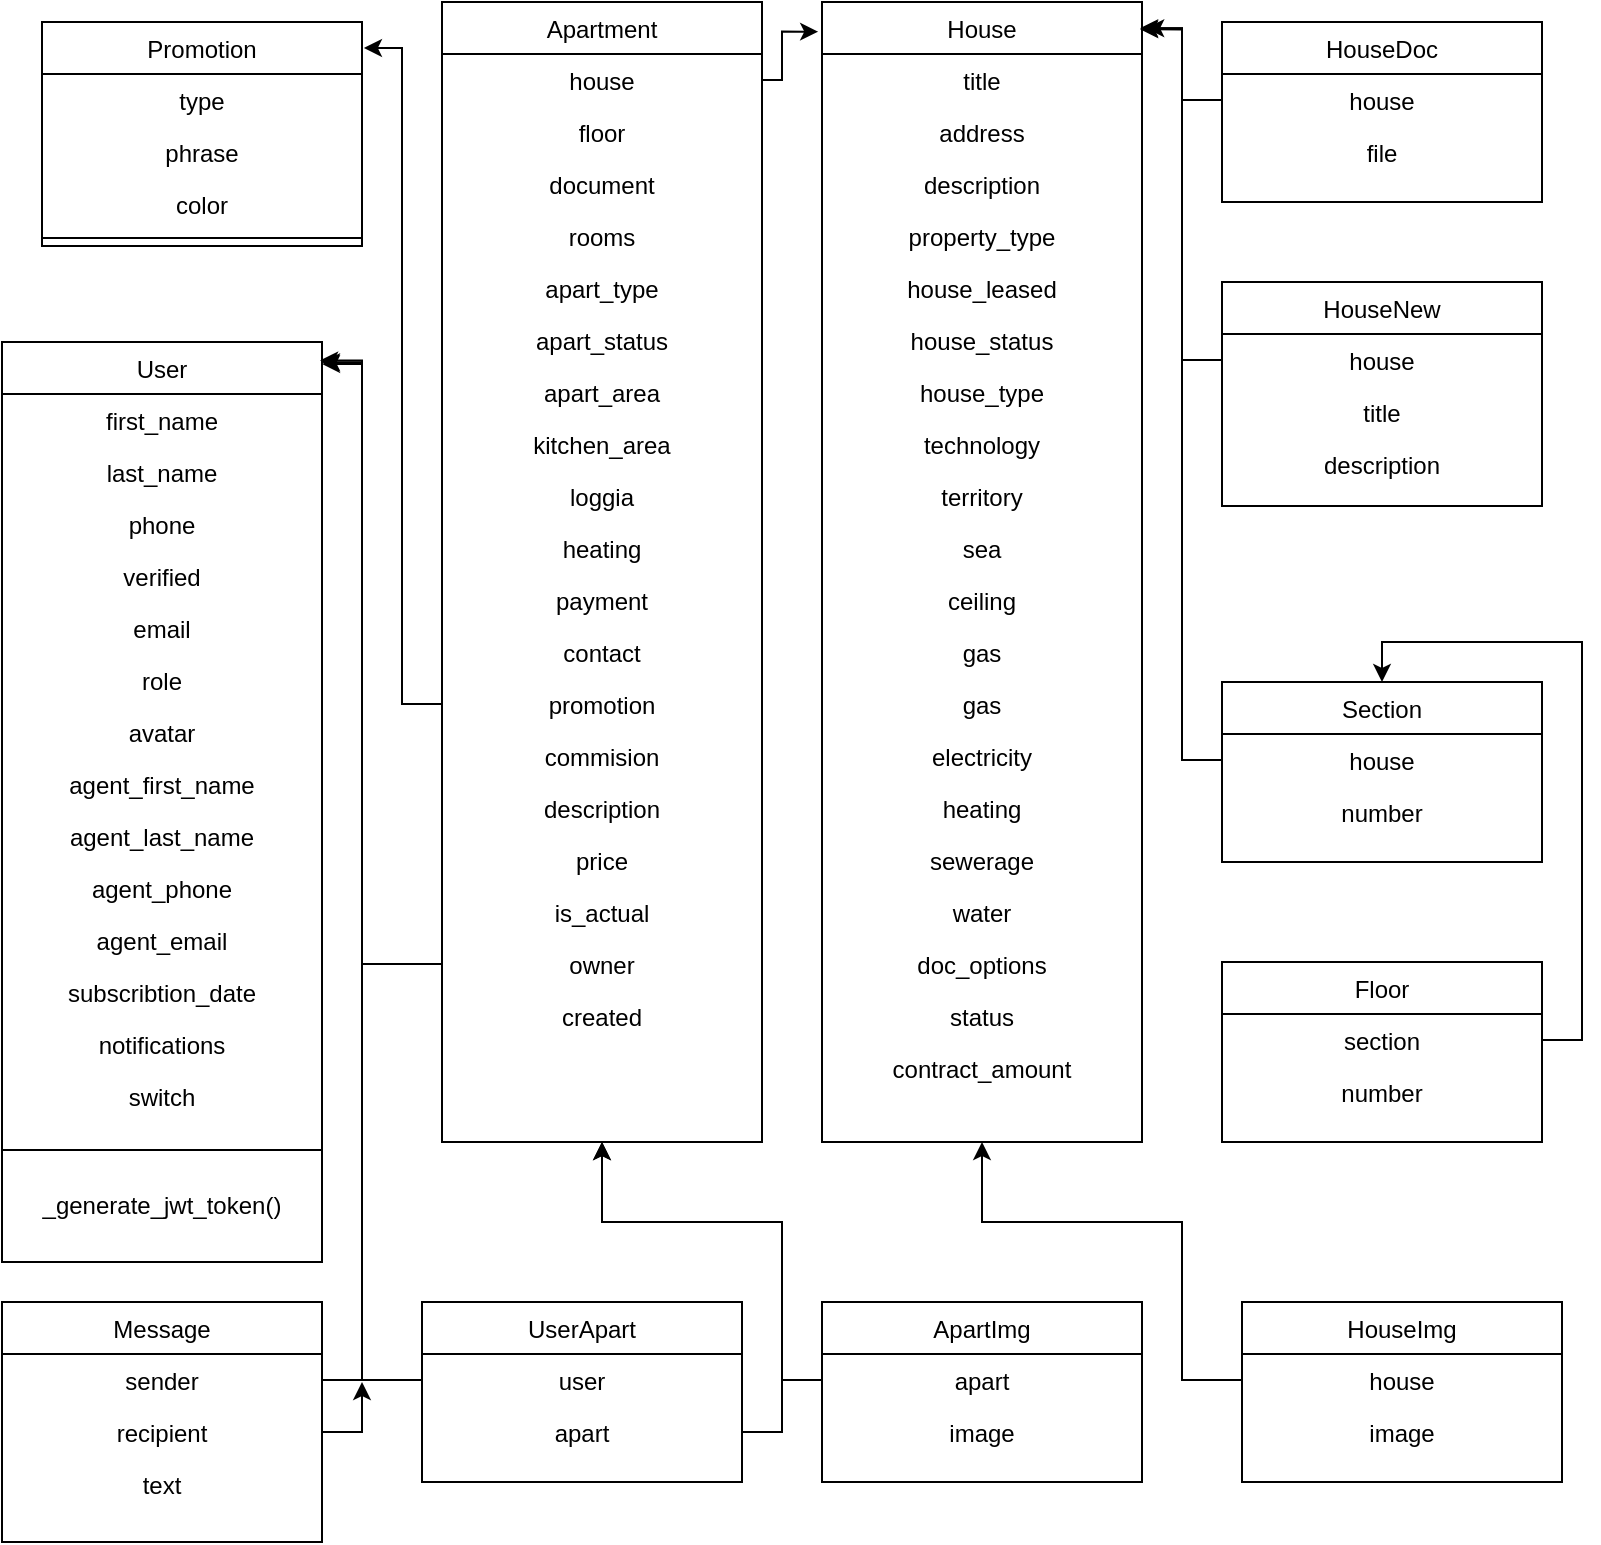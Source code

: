 <mxfile version="15.8.3" type="google"><diagram id="C5RBs43oDa-KdzZeNtuy" name="Page-1"><mxGraphModel dx="1320" dy="484" grid="1" gridSize="10" guides="1" tooltips="1" connect="1" arrows="1" fold="1" page="1" pageScale="1" pageWidth="827" pageHeight="1169" math="0" shadow="0"><root><mxCell id="WIyWlLk6GJQsqaUBKTNV-0"/><mxCell id="WIyWlLk6GJQsqaUBKTNV-1" parent="WIyWlLk6GJQsqaUBKTNV-0"/><mxCell id="zkfFHV4jXpPFQw0GAbJ--0" value="User" style="swimlane;fontStyle=0;align=center;verticalAlign=top;childLayout=stackLayout;horizontal=1;startSize=26;horizontalStack=0;resizeParent=1;resizeLast=0;collapsible=1;marginBottom=0;rounded=0;shadow=0;strokeWidth=1;" parent="WIyWlLk6GJQsqaUBKTNV-1" vertex="1"><mxGeometry x="20" y="180" width="160" height="460" as="geometry"><mxRectangle x="230" y="140" width="160" height="26" as="alternateBounds"/></mxGeometry></mxCell><mxCell id="ZhNk6ahs9qqVCnpnrgLq-3" value="first_name" style="text;align=center;verticalAlign=top;spacingLeft=4;spacingRight=4;overflow=hidden;rotatable=0;points=[[0,0.5],[1,0.5]];portConstraint=eastwest;rounded=0;shadow=0;html=0;" parent="zkfFHV4jXpPFQw0GAbJ--0" vertex="1"><mxGeometry y="26" width="160" height="26" as="geometry"/></mxCell><mxCell id="ZhNk6ahs9qqVCnpnrgLq-4" value="last_name" style="text;align=center;verticalAlign=top;spacingLeft=4;spacingRight=4;overflow=hidden;rotatable=0;points=[[0,0.5],[1,0.5]];portConstraint=eastwest;rounded=0;shadow=0;html=0;" parent="zkfFHV4jXpPFQw0GAbJ--0" vertex="1"><mxGeometry y="52" width="160" height="26" as="geometry"/></mxCell><mxCell id="zkfFHV4jXpPFQw0GAbJ--1" value="phone" style="text;align=center;verticalAlign=top;spacingLeft=4;spacingRight=4;overflow=hidden;rotatable=0;points=[[0,0.5],[1,0.5]];portConstraint=eastwest;" parent="zkfFHV4jXpPFQw0GAbJ--0" vertex="1"><mxGeometry y="78" width="160" height="26" as="geometry"/></mxCell><mxCell id="ZhNk6ahs9qqVCnpnrgLq-0" value="verified" style="text;align=center;verticalAlign=top;spacingLeft=4;spacingRight=4;overflow=hidden;rotatable=0;points=[[0,0.5],[1,0.5]];portConstraint=eastwest;" parent="zkfFHV4jXpPFQw0GAbJ--0" vertex="1"><mxGeometry y="104" width="160" height="26" as="geometry"/></mxCell><mxCell id="Yc12zkGy3DuEyiQ7J4AH-0" value="email" style="text;align=center;verticalAlign=top;spacingLeft=4;spacingRight=4;overflow=hidden;rotatable=0;points=[[0,0.5],[1,0.5]];portConstraint=eastwest;" parent="zkfFHV4jXpPFQw0GAbJ--0" vertex="1"><mxGeometry y="130" width="160" height="26" as="geometry"/></mxCell><mxCell id="BTJ-Og2GTrP97GzZgXi_-0" value="role" style="text;align=center;verticalAlign=top;spacingLeft=4;spacingRight=4;overflow=hidden;rotatable=0;points=[[0,0.5],[1,0.5]];portConstraint=eastwest;rounded=0;shadow=0;html=0;" parent="zkfFHV4jXpPFQw0GAbJ--0" vertex="1"><mxGeometry y="156" width="160" height="26" as="geometry"/></mxCell><mxCell id="zkfFHV4jXpPFQw0GAbJ--2" value="avatar" style="text;align=center;verticalAlign=top;spacingLeft=4;spacingRight=4;overflow=hidden;rotatable=0;points=[[0,0.5],[1,0.5]];portConstraint=eastwest;rounded=0;shadow=0;html=0;" parent="zkfFHV4jXpPFQw0GAbJ--0" vertex="1"><mxGeometry y="182" width="160" height="26" as="geometry"/></mxCell><mxCell id="BTJ-Og2GTrP97GzZgXi_-1" value="agent_first_name" style="text;align=center;verticalAlign=top;spacingLeft=4;spacingRight=4;overflow=hidden;rotatable=0;points=[[0,0.5],[1,0.5]];portConstraint=eastwest;rounded=0;shadow=0;html=0;" parent="zkfFHV4jXpPFQw0GAbJ--0" vertex="1"><mxGeometry y="208" width="160" height="26" as="geometry"/></mxCell><mxCell id="BTJ-Og2GTrP97GzZgXi_-2" value="agent_last_name" style="text;align=center;verticalAlign=top;spacingLeft=4;spacingRight=4;overflow=hidden;rotatable=0;points=[[0,0.5],[1,0.5]];portConstraint=eastwest;rounded=0;shadow=0;html=0;" parent="zkfFHV4jXpPFQw0GAbJ--0" vertex="1"><mxGeometry y="234" width="160" height="26" as="geometry"/></mxCell><mxCell id="ZhNk6ahs9qqVCnpnrgLq-2" value="agent_phone" style="text;align=center;verticalAlign=top;spacingLeft=4;spacingRight=4;overflow=hidden;rotatable=0;points=[[0,0.5],[1,0.5]];portConstraint=eastwest;rounded=0;shadow=0;html=0;" parent="zkfFHV4jXpPFQw0GAbJ--0" vertex="1"><mxGeometry y="260" width="160" height="26" as="geometry"/></mxCell><mxCell id="ZhNk6ahs9qqVCnpnrgLq-1" value="agent_email&#10;" style="text;align=center;verticalAlign=top;spacingLeft=4;spacingRight=4;overflow=hidden;rotatable=0;points=[[0,0.5],[1,0.5]];portConstraint=eastwest;rounded=0;shadow=0;html=0;" parent="zkfFHV4jXpPFQw0GAbJ--0" vertex="1"><mxGeometry y="286" width="160" height="26" as="geometry"/></mxCell><mxCell id="zkfFHV4jXpPFQw0GAbJ--3" value="subscribtion_date&#10;" style="text;align=center;verticalAlign=top;spacingLeft=4;spacingRight=4;overflow=hidden;rotatable=0;points=[[0,0.5],[1,0.5]];portConstraint=eastwest;rounded=0;shadow=0;html=0;" parent="zkfFHV4jXpPFQw0GAbJ--0" vertex="1"><mxGeometry y="312" width="160" height="26" as="geometry"/></mxCell><mxCell id="ZhNk6ahs9qqVCnpnrgLq-5" value="notifications" style="text;align=center;verticalAlign=top;spacingLeft=4;spacingRight=4;overflow=hidden;rotatable=0;points=[[0,0.5],[1,0.5]];portConstraint=eastwest;rounded=0;shadow=0;html=0;" parent="zkfFHV4jXpPFQw0GAbJ--0" vertex="1"><mxGeometry y="338" width="160" height="26" as="geometry"/></mxCell><mxCell id="ZhNk6ahs9qqVCnpnrgLq-6" value="switch" style="text;align=center;verticalAlign=top;spacingLeft=4;spacingRight=4;overflow=hidden;rotatable=0;points=[[0,0.5],[1,0.5]];portConstraint=eastwest;rounded=0;shadow=0;html=0;" parent="zkfFHV4jXpPFQw0GAbJ--0" vertex="1"><mxGeometry y="364" width="160" height="26" as="geometry"/></mxCell><mxCell id="zkfFHV4jXpPFQw0GAbJ--4" value="" style="line;html=1;strokeWidth=1;align=center;verticalAlign=middle;spacingTop=-1;spacingLeft=3;spacingRight=3;rotatable=0;labelPosition=right;points=[];portConstraint=eastwest;" parent="zkfFHV4jXpPFQw0GAbJ--0" vertex="1"><mxGeometry y="390" width="160" height="28" as="geometry"/></mxCell><mxCell id="hgllxkCjiljNmHbHye1Z-0" value="_generate_jwt_token()" style="text;align=center;verticalAlign=top;spacingLeft=4;spacingRight=4;overflow=hidden;rotatable=0;points=[[0,0.5],[1,0.5]];portConstraint=eastwest;rounded=0;shadow=0;html=0;" vertex="1" parent="zkfFHV4jXpPFQw0GAbJ--0"><mxGeometry y="418" width="160" height="32" as="geometry"/></mxCell><mxCell id="zkfFHV4jXpPFQw0GAbJ--6" value="House" style="swimlane;fontStyle=0;align=center;verticalAlign=top;childLayout=stackLayout;horizontal=1;startSize=26;horizontalStack=0;resizeParent=1;resizeLast=0;collapsible=1;marginBottom=0;rounded=0;shadow=0;strokeWidth=1;" parent="WIyWlLk6GJQsqaUBKTNV-1" vertex="1"><mxGeometry x="430" y="10" width="160" height="570" as="geometry"><mxRectangle x="130" y="380" width="160" height="26" as="alternateBounds"/></mxGeometry></mxCell><mxCell id="zkfFHV4jXpPFQw0GAbJ--7" value="title" style="text;align=center;verticalAlign=top;spacingLeft=4;spacingRight=4;overflow=hidden;rotatable=0;points=[[0,0.5],[1,0.5]];portConstraint=eastwest;" parent="zkfFHV4jXpPFQw0GAbJ--6" vertex="1"><mxGeometry y="26" width="160" height="26" as="geometry"/></mxCell><mxCell id="zkfFHV4jXpPFQw0GAbJ--8" value="address" style="text;align=center;verticalAlign=top;spacingLeft=4;spacingRight=4;overflow=hidden;rotatable=0;points=[[0,0.5],[1,0.5]];portConstraint=eastwest;rounded=0;shadow=0;html=0;" parent="zkfFHV4jXpPFQw0GAbJ--6" vertex="1"><mxGeometry y="52" width="160" height="26" as="geometry"/></mxCell><mxCell id="hgllxkCjiljNmHbHye1Z-1" value="description&#10;" style="text;align=center;verticalAlign=top;spacingLeft=4;spacingRight=4;overflow=hidden;rotatable=0;points=[[0,0.5],[1,0.5]];portConstraint=eastwest;rounded=0;shadow=0;html=0;" vertex="1" parent="zkfFHV4jXpPFQw0GAbJ--6"><mxGeometry y="78" width="160" height="26" as="geometry"/></mxCell><mxCell id="hgllxkCjiljNmHbHye1Z-2" value="property_type" style="text;align=center;verticalAlign=top;spacingLeft=4;spacingRight=4;overflow=hidden;rotatable=0;points=[[0,0.5],[1,0.5]];portConstraint=eastwest;rounded=0;shadow=0;html=0;" vertex="1" parent="zkfFHV4jXpPFQw0GAbJ--6"><mxGeometry y="104" width="160" height="26" as="geometry"/></mxCell><mxCell id="hgllxkCjiljNmHbHye1Z-3" value="house_leased" style="text;align=center;verticalAlign=top;spacingLeft=4;spacingRight=4;overflow=hidden;rotatable=0;points=[[0,0.5],[1,0.5]];portConstraint=eastwest;rounded=0;shadow=0;html=0;" vertex="1" parent="zkfFHV4jXpPFQw0GAbJ--6"><mxGeometry y="130" width="160" height="26" as="geometry"/></mxCell><mxCell id="hgllxkCjiljNmHbHye1Z-4" value="house_status" style="text;align=center;verticalAlign=top;spacingLeft=4;spacingRight=4;overflow=hidden;rotatable=0;points=[[0,0.5],[1,0.5]];portConstraint=eastwest;rounded=0;shadow=0;html=0;" vertex="1" parent="zkfFHV4jXpPFQw0GAbJ--6"><mxGeometry y="156" width="160" height="26" as="geometry"/></mxCell><mxCell id="hgllxkCjiljNmHbHye1Z-5" value="house_type" style="text;align=center;verticalAlign=top;spacingLeft=4;spacingRight=4;overflow=hidden;rotatable=0;points=[[0,0.5],[1,0.5]];portConstraint=eastwest;rounded=0;shadow=0;html=0;" vertex="1" parent="zkfFHV4jXpPFQw0GAbJ--6"><mxGeometry y="182" width="160" height="26" as="geometry"/></mxCell><mxCell id="hgllxkCjiljNmHbHye1Z-6" value="technology" style="text;align=center;verticalAlign=top;spacingLeft=4;spacingRight=4;overflow=hidden;rotatable=0;points=[[0,0.5],[1,0.5]];portConstraint=eastwest;rounded=0;shadow=0;html=0;" vertex="1" parent="zkfFHV4jXpPFQw0GAbJ--6"><mxGeometry y="208" width="160" height="26" as="geometry"/></mxCell><mxCell id="hgllxkCjiljNmHbHye1Z-7" value="territory" style="text;align=center;verticalAlign=top;spacingLeft=4;spacingRight=4;overflow=hidden;rotatable=0;points=[[0,0.5],[1,0.5]];portConstraint=eastwest;rounded=0;shadow=0;html=0;" vertex="1" parent="zkfFHV4jXpPFQw0GAbJ--6"><mxGeometry y="234" width="160" height="26" as="geometry"/></mxCell><mxCell id="hgllxkCjiljNmHbHye1Z-8" value="sea" style="text;align=center;verticalAlign=top;spacingLeft=4;spacingRight=4;overflow=hidden;rotatable=0;points=[[0,0.5],[1,0.5]];portConstraint=eastwest;rounded=0;shadow=0;html=0;" vertex="1" parent="zkfFHV4jXpPFQw0GAbJ--6"><mxGeometry y="260" width="160" height="26" as="geometry"/></mxCell><mxCell id="hgllxkCjiljNmHbHye1Z-9" value="ceiling" style="text;align=center;verticalAlign=top;spacingLeft=4;spacingRight=4;overflow=hidden;rotatable=0;points=[[0,0.5],[1,0.5]];portConstraint=eastwest;rounded=0;shadow=0;html=0;" vertex="1" parent="zkfFHV4jXpPFQw0GAbJ--6"><mxGeometry y="286" width="160" height="26" as="geometry"/></mxCell><mxCell id="hgllxkCjiljNmHbHye1Z-10" value="gas" style="text;align=center;verticalAlign=top;spacingLeft=4;spacingRight=4;overflow=hidden;rotatable=0;points=[[0,0.5],[1,0.5]];portConstraint=eastwest;rounded=0;shadow=0;html=0;" vertex="1" parent="zkfFHV4jXpPFQw0GAbJ--6"><mxGeometry y="312" width="160" height="26" as="geometry"/></mxCell><mxCell id="hgllxkCjiljNmHbHye1Z-11" value="gas" style="text;align=center;verticalAlign=top;spacingLeft=4;spacingRight=4;overflow=hidden;rotatable=0;points=[[0,0.5],[1,0.5]];portConstraint=eastwest;rounded=0;shadow=0;html=0;" vertex="1" parent="zkfFHV4jXpPFQw0GAbJ--6"><mxGeometry y="338" width="160" height="26" as="geometry"/></mxCell><mxCell id="hgllxkCjiljNmHbHye1Z-12" value="electricity" style="text;align=center;verticalAlign=top;spacingLeft=4;spacingRight=4;overflow=hidden;rotatable=0;points=[[0,0.5],[1,0.5]];portConstraint=eastwest;rounded=0;shadow=0;html=0;" vertex="1" parent="zkfFHV4jXpPFQw0GAbJ--6"><mxGeometry y="364" width="160" height="26" as="geometry"/></mxCell><mxCell id="hgllxkCjiljNmHbHye1Z-13" value="heating" style="text;align=center;verticalAlign=top;spacingLeft=4;spacingRight=4;overflow=hidden;rotatable=0;points=[[0,0.5],[1,0.5]];portConstraint=eastwest;rounded=0;shadow=0;html=0;" vertex="1" parent="zkfFHV4jXpPFQw0GAbJ--6"><mxGeometry y="390" width="160" height="26" as="geometry"/></mxCell><mxCell id="hgllxkCjiljNmHbHye1Z-14" value="sewerage" style="text;align=center;verticalAlign=top;spacingLeft=4;spacingRight=4;overflow=hidden;rotatable=0;points=[[0,0.5],[1,0.5]];portConstraint=eastwest;rounded=0;shadow=0;html=0;" vertex="1" parent="zkfFHV4jXpPFQw0GAbJ--6"><mxGeometry y="416" width="160" height="26" as="geometry"/></mxCell><mxCell id="hgllxkCjiljNmHbHye1Z-15" value="water" style="text;align=center;verticalAlign=top;spacingLeft=4;spacingRight=4;overflow=hidden;rotatable=0;points=[[0,0.5],[1,0.5]];portConstraint=eastwest;rounded=0;shadow=0;html=0;" vertex="1" parent="zkfFHV4jXpPFQw0GAbJ--6"><mxGeometry y="442" width="160" height="26" as="geometry"/></mxCell><mxCell id="hgllxkCjiljNmHbHye1Z-16" value="doc_options" style="text;align=center;verticalAlign=top;spacingLeft=4;spacingRight=4;overflow=hidden;rotatable=0;points=[[0,0.5],[1,0.5]];portConstraint=eastwest;rounded=0;shadow=0;html=0;" vertex="1" parent="zkfFHV4jXpPFQw0GAbJ--6"><mxGeometry y="468" width="160" height="26" as="geometry"/></mxCell><mxCell id="hgllxkCjiljNmHbHye1Z-17" value="status" style="text;align=center;verticalAlign=top;spacingLeft=4;spacingRight=4;overflow=hidden;rotatable=0;points=[[0,0.5],[1,0.5]];portConstraint=eastwest;rounded=0;shadow=0;html=0;" vertex="1" parent="zkfFHV4jXpPFQw0GAbJ--6"><mxGeometry y="494" width="160" height="26" as="geometry"/></mxCell><mxCell id="hgllxkCjiljNmHbHye1Z-18" value="contract_amount" style="text;align=center;verticalAlign=top;spacingLeft=4;spacingRight=4;overflow=hidden;rotatable=0;points=[[0,0.5],[1,0.5]];portConstraint=eastwest;rounded=0;shadow=0;html=0;" vertex="1" parent="zkfFHV4jXpPFQw0GAbJ--6"><mxGeometry y="520" width="160" height="26" as="geometry"/></mxCell><mxCell id="zkfFHV4jXpPFQw0GAbJ--17" value="HouseDoc" style="swimlane;fontStyle=0;align=center;verticalAlign=top;childLayout=stackLayout;horizontal=1;startSize=26;horizontalStack=0;resizeParent=1;resizeLast=0;collapsible=1;marginBottom=0;rounded=0;shadow=0;strokeWidth=1;" parent="WIyWlLk6GJQsqaUBKTNV-1" vertex="1"><mxGeometry x="630" y="20" width="160" height="90" as="geometry"><mxRectangle x="550" y="140" width="160" height="26" as="alternateBounds"/></mxGeometry></mxCell><mxCell id="zkfFHV4jXpPFQw0GAbJ--18" value="house" style="text;align=center;verticalAlign=top;spacingLeft=4;spacingRight=4;overflow=hidden;rotatable=0;points=[[0,0.5],[1,0.5]];portConstraint=eastwest;" parent="zkfFHV4jXpPFQw0GAbJ--17" vertex="1"><mxGeometry y="26" width="160" height="26" as="geometry"/></mxCell><mxCell id="zkfFHV4jXpPFQw0GAbJ--19" value="file" style="text;align=center;verticalAlign=top;spacingLeft=4;spacingRight=4;overflow=hidden;rotatable=0;points=[[0,0.5],[1,0.5]];portConstraint=eastwest;rounded=0;shadow=0;html=0;" parent="zkfFHV4jXpPFQw0GAbJ--17" vertex="1"><mxGeometry y="52" width="160" height="26" as="geometry"/></mxCell><mxCell id="hgllxkCjiljNmHbHye1Z-30" value="HouseNew" style="swimlane;fontStyle=0;align=center;verticalAlign=top;childLayout=stackLayout;horizontal=1;startSize=26;horizontalStack=0;resizeParent=1;resizeLast=0;collapsible=1;marginBottom=0;rounded=0;shadow=0;strokeWidth=1;" vertex="1" parent="WIyWlLk6GJQsqaUBKTNV-1"><mxGeometry x="630" y="150" width="160" height="112" as="geometry"><mxRectangle x="550" y="140" width="160" height="26" as="alternateBounds"/></mxGeometry></mxCell><mxCell id="hgllxkCjiljNmHbHye1Z-31" value="house" style="text;align=center;verticalAlign=top;spacingLeft=4;spacingRight=4;overflow=hidden;rotatable=0;points=[[0,0.5],[1,0.5]];portConstraint=eastwest;" vertex="1" parent="hgllxkCjiljNmHbHye1Z-30"><mxGeometry y="26" width="160" height="26" as="geometry"/></mxCell><mxCell id="hgllxkCjiljNmHbHye1Z-32" value="title" style="text;align=center;verticalAlign=top;spacingLeft=4;spacingRight=4;overflow=hidden;rotatable=0;points=[[0,0.5],[1,0.5]];portConstraint=eastwest;rounded=0;shadow=0;html=0;" vertex="1" parent="hgllxkCjiljNmHbHye1Z-30"><mxGeometry y="52" width="160" height="26" as="geometry"/></mxCell><mxCell id="hgllxkCjiljNmHbHye1Z-34" value="description" style="text;align=center;verticalAlign=top;spacingLeft=4;spacingRight=4;overflow=hidden;rotatable=0;points=[[0,0.5],[1,0.5]];portConstraint=eastwest;rounded=0;shadow=0;html=0;" vertex="1" parent="hgllxkCjiljNmHbHye1Z-30"><mxGeometry y="78" width="160" height="26" as="geometry"/></mxCell><mxCell id="hgllxkCjiljNmHbHye1Z-39" style="edgeStyle=orthogonalEdgeStyle;rounded=0;orthogonalLoop=1;jettySize=auto;html=1;exitX=0;exitY=0.5;exitDx=0;exitDy=0;entryX=0.994;entryY=0.024;entryDx=0;entryDy=0;entryPerimeter=0;align=center;" edge="1" parent="WIyWlLk6GJQsqaUBKTNV-1" source="hgllxkCjiljNmHbHye1Z-31" target="zkfFHV4jXpPFQw0GAbJ--6"><mxGeometry relative="1" as="geometry"/></mxCell><mxCell id="hgllxkCjiljNmHbHye1Z-40" value="Section" style="swimlane;fontStyle=0;align=center;verticalAlign=top;childLayout=stackLayout;horizontal=1;startSize=26;horizontalStack=0;resizeParent=1;resizeLast=0;collapsible=1;marginBottom=0;rounded=0;shadow=0;strokeWidth=1;" vertex="1" parent="WIyWlLk6GJQsqaUBKTNV-1"><mxGeometry x="630" y="350" width="160" height="90" as="geometry"><mxRectangle x="550" y="140" width="160" height="26" as="alternateBounds"/></mxGeometry></mxCell><mxCell id="hgllxkCjiljNmHbHye1Z-41" value="house" style="text;align=center;verticalAlign=top;spacingLeft=4;spacingRight=4;overflow=hidden;rotatable=0;points=[[0,0.5],[1,0.5]];portConstraint=eastwest;" vertex="1" parent="hgllxkCjiljNmHbHye1Z-40"><mxGeometry y="26" width="160" height="26" as="geometry"/></mxCell><mxCell id="hgllxkCjiljNmHbHye1Z-42" value="number" style="text;align=center;verticalAlign=top;spacingLeft=4;spacingRight=4;overflow=hidden;rotatable=0;points=[[0,0.5],[1,0.5]];portConstraint=eastwest;rounded=0;shadow=0;html=0;" vertex="1" parent="hgllxkCjiljNmHbHye1Z-40"><mxGeometry y="52" width="160" height="26" as="geometry"/></mxCell><mxCell id="hgllxkCjiljNmHbHye1Z-46" value="Floor" style="swimlane;fontStyle=0;align=center;verticalAlign=top;childLayout=stackLayout;horizontal=1;startSize=26;horizontalStack=0;resizeParent=1;resizeLast=0;collapsible=1;marginBottom=0;rounded=0;shadow=0;strokeWidth=1;" vertex="1" parent="WIyWlLk6GJQsqaUBKTNV-1"><mxGeometry x="630" y="490" width="160" height="90" as="geometry"><mxRectangle x="550" y="140" width="160" height="26" as="alternateBounds"/></mxGeometry></mxCell><mxCell id="hgllxkCjiljNmHbHye1Z-47" value="section" style="text;align=center;verticalAlign=top;spacingLeft=4;spacingRight=4;overflow=hidden;rotatable=0;points=[[0,0.5],[1,0.5]];portConstraint=eastwest;" vertex="1" parent="hgllxkCjiljNmHbHye1Z-46"><mxGeometry y="26" width="160" height="26" as="geometry"/></mxCell><mxCell id="hgllxkCjiljNmHbHye1Z-48" value="number" style="text;align=center;verticalAlign=top;spacingLeft=4;spacingRight=4;overflow=hidden;rotatable=0;points=[[0,0.5],[1,0.5]];portConstraint=eastwest;rounded=0;shadow=0;html=0;" vertex="1" parent="hgllxkCjiljNmHbHye1Z-46"><mxGeometry y="52" width="160" height="26" as="geometry"/></mxCell><mxCell id="hgllxkCjiljNmHbHye1Z-50" style="edgeStyle=orthogonalEdgeStyle;rounded=0;orthogonalLoop=1;jettySize=auto;html=1;exitX=1;exitY=0.5;exitDx=0;exitDy=0;entryX=0.5;entryY=0;entryDx=0;entryDy=0;align=center;" edge="1" parent="WIyWlLk6GJQsqaUBKTNV-1" source="hgllxkCjiljNmHbHye1Z-47" target="hgllxkCjiljNmHbHye1Z-40"><mxGeometry relative="1" as="geometry"/></mxCell><mxCell id="hgllxkCjiljNmHbHye1Z-52" value="Promotion" style="swimlane;fontStyle=0;align=center;verticalAlign=top;childLayout=stackLayout;horizontal=1;startSize=26;horizontalStack=0;resizeParent=1;resizeLast=0;collapsible=1;marginBottom=0;rounded=0;shadow=0;strokeWidth=1;" vertex="1" parent="WIyWlLk6GJQsqaUBKTNV-1"><mxGeometry x="40" y="20" width="160" height="112" as="geometry"><mxRectangle x="550" y="140" width="160" height="26" as="alternateBounds"/></mxGeometry></mxCell><mxCell id="hgllxkCjiljNmHbHye1Z-53" value="type" style="text;align=center;verticalAlign=top;spacingLeft=4;spacingRight=4;overflow=hidden;rotatable=0;points=[[0,0.5],[1,0.5]];portConstraint=eastwest;" vertex="1" parent="hgllxkCjiljNmHbHye1Z-52"><mxGeometry y="26" width="160" height="26" as="geometry"/></mxCell><mxCell id="hgllxkCjiljNmHbHye1Z-54" value="phrase" style="text;align=center;verticalAlign=top;spacingLeft=4;spacingRight=4;overflow=hidden;rotatable=0;points=[[0,0.5],[1,0.5]];portConstraint=eastwest;rounded=0;shadow=0;html=0;" vertex="1" parent="hgllxkCjiljNmHbHye1Z-52"><mxGeometry y="52" width="160" height="26" as="geometry"/></mxCell><mxCell id="hgllxkCjiljNmHbHye1Z-56" value="color" style="text;align=center;verticalAlign=top;spacingLeft=4;spacingRight=4;overflow=hidden;rotatable=0;points=[[0,0.5],[1,0.5]];portConstraint=eastwest;rounded=0;shadow=0;html=0;" vertex="1" parent="hgllxkCjiljNmHbHye1Z-52"><mxGeometry y="78" width="160" height="26" as="geometry"/></mxCell><mxCell id="hgllxkCjiljNmHbHye1Z-55" value="" style="line;html=1;strokeWidth=1;align=center;verticalAlign=middle;spacingTop=-1;spacingLeft=3;spacingRight=3;rotatable=0;labelPosition=right;points=[];portConstraint=eastwest;" vertex="1" parent="hgllxkCjiljNmHbHye1Z-52"><mxGeometry y="104" width="160" height="8" as="geometry"/></mxCell><mxCell id="hgllxkCjiljNmHbHye1Z-57" value="Apartment" style="swimlane;fontStyle=0;align=center;verticalAlign=top;childLayout=stackLayout;horizontal=1;startSize=26;horizontalStack=0;resizeParent=1;resizeLast=0;collapsible=1;marginBottom=0;rounded=0;shadow=0;strokeWidth=1;" vertex="1" parent="WIyWlLk6GJQsqaUBKTNV-1"><mxGeometry x="240" y="10" width="160" height="570" as="geometry"><mxRectangle x="130" y="380" width="160" height="26" as="alternateBounds"/></mxGeometry></mxCell><mxCell id="hgllxkCjiljNmHbHye1Z-58" value="house" style="text;align=center;verticalAlign=top;spacingLeft=4;spacingRight=4;overflow=hidden;rotatable=0;points=[[0,0.5],[1,0.5]];portConstraint=eastwest;" vertex="1" parent="hgllxkCjiljNmHbHye1Z-57"><mxGeometry y="26" width="160" height="26" as="geometry"/></mxCell><mxCell id="hgllxkCjiljNmHbHye1Z-59" value="floor" style="text;align=center;verticalAlign=top;spacingLeft=4;spacingRight=4;overflow=hidden;rotatable=0;points=[[0,0.5],[1,0.5]];portConstraint=eastwest;rounded=0;shadow=0;html=0;" vertex="1" parent="hgllxkCjiljNmHbHye1Z-57"><mxGeometry y="52" width="160" height="26" as="geometry"/></mxCell><mxCell id="hgllxkCjiljNmHbHye1Z-60" value="document" style="text;align=center;verticalAlign=top;spacingLeft=4;spacingRight=4;overflow=hidden;rotatable=0;points=[[0,0.5],[1,0.5]];portConstraint=eastwest;rounded=0;shadow=0;html=0;" vertex="1" parent="hgllxkCjiljNmHbHye1Z-57"><mxGeometry y="78" width="160" height="26" as="geometry"/></mxCell><mxCell id="hgllxkCjiljNmHbHye1Z-61" value="rooms" style="text;align=center;verticalAlign=top;spacingLeft=4;spacingRight=4;overflow=hidden;rotatable=0;points=[[0,0.5],[1,0.5]];portConstraint=eastwest;rounded=0;shadow=0;html=0;" vertex="1" parent="hgllxkCjiljNmHbHye1Z-57"><mxGeometry y="104" width="160" height="26" as="geometry"/></mxCell><mxCell id="hgllxkCjiljNmHbHye1Z-62" value="apart_type" style="text;align=center;verticalAlign=top;spacingLeft=4;spacingRight=4;overflow=hidden;rotatable=0;points=[[0,0.5],[1,0.5]];portConstraint=eastwest;rounded=0;shadow=0;html=0;" vertex="1" parent="hgllxkCjiljNmHbHye1Z-57"><mxGeometry y="130" width="160" height="26" as="geometry"/></mxCell><mxCell id="hgllxkCjiljNmHbHye1Z-63" value="apart_status" style="text;align=center;verticalAlign=top;spacingLeft=4;spacingRight=4;overflow=hidden;rotatable=0;points=[[0,0.5],[1,0.5]];portConstraint=eastwest;rounded=0;shadow=0;html=0;" vertex="1" parent="hgllxkCjiljNmHbHye1Z-57"><mxGeometry y="156" width="160" height="26" as="geometry"/></mxCell><mxCell id="hgllxkCjiljNmHbHye1Z-64" value="apart_area" style="text;align=center;verticalAlign=top;spacingLeft=4;spacingRight=4;overflow=hidden;rotatable=0;points=[[0,0.5],[1,0.5]];portConstraint=eastwest;rounded=0;shadow=0;html=0;" vertex="1" parent="hgllxkCjiljNmHbHye1Z-57"><mxGeometry y="182" width="160" height="26" as="geometry"/></mxCell><mxCell id="hgllxkCjiljNmHbHye1Z-65" value="kitchen_area" style="text;align=center;verticalAlign=top;spacingLeft=4;spacingRight=4;overflow=hidden;rotatable=0;points=[[0,0.5],[1,0.5]];portConstraint=eastwest;rounded=0;shadow=0;html=0;" vertex="1" parent="hgllxkCjiljNmHbHye1Z-57"><mxGeometry y="208" width="160" height="26" as="geometry"/></mxCell><mxCell id="hgllxkCjiljNmHbHye1Z-66" value="loggia" style="text;align=center;verticalAlign=top;spacingLeft=4;spacingRight=4;overflow=hidden;rotatable=0;points=[[0,0.5],[1,0.5]];portConstraint=eastwest;rounded=0;shadow=0;html=0;" vertex="1" parent="hgllxkCjiljNmHbHye1Z-57"><mxGeometry y="234" width="160" height="26" as="geometry"/></mxCell><mxCell id="hgllxkCjiljNmHbHye1Z-67" value="heating" style="text;align=center;verticalAlign=top;spacingLeft=4;spacingRight=4;overflow=hidden;rotatable=0;points=[[0,0.5],[1,0.5]];portConstraint=eastwest;rounded=0;shadow=0;html=0;" vertex="1" parent="hgllxkCjiljNmHbHye1Z-57"><mxGeometry y="260" width="160" height="26" as="geometry"/></mxCell><mxCell id="hgllxkCjiljNmHbHye1Z-68" value="payment" style="text;align=center;verticalAlign=top;spacingLeft=4;spacingRight=4;overflow=hidden;rotatable=0;points=[[0,0.5],[1,0.5]];portConstraint=eastwest;rounded=0;shadow=0;html=0;" vertex="1" parent="hgllxkCjiljNmHbHye1Z-57"><mxGeometry y="286" width="160" height="26" as="geometry"/></mxCell><mxCell id="hgllxkCjiljNmHbHye1Z-69" value="contact" style="text;align=center;verticalAlign=top;spacingLeft=4;spacingRight=4;overflow=hidden;rotatable=0;points=[[0,0.5],[1,0.5]];portConstraint=eastwest;rounded=0;shadow=0;html=0;" vertex="1" parent="hgllxkCjiljNmHbHye1Z-57"><mxGeometry y="312" width="160" height="26" as="geometry"/></mxCell><mxCell id="hgllxkCjiljNmHbHye1Z-70" value="promotion" style="text;align=center;verticalAlign=top;spacingLeft=4;spacingRight=4;overflow=hidden;rotatable=0;points=[[0,0.5],[1,0.5]];portConstraint=eastwest;rounded=0;shadow=0;html=0;" vertex="1" parent="hgllxkCjiljNmHbHye1Z-57"><mxGeometry y="338" width="160" height="26" as="geometry"/></mxCell><mxCell id="hgllxkCjiljNmHbHye1Z-71" value="commision" style="text;align=center;verticalAlign=top;spacingLeft=4;spacingRight=4;overflow=hidden;rotatable=0;points=[[0,0.5],[1,0.5]];portConstraint=eastwest;rounded=0;shadow=0;html=0;" vertex="1" parent="hgllxkCjiljNmHbHye1Z-57"><mxGeometry y="364" width="160" height="26" as="geometry"/></mxCell><mxCell id="hgllxkCjiljNmHbHye1Z-72" value="description" style="text;align=center;verticalAlign=top;spacingLeft=4;spacingRight=4;overflow=hidden;rotatable=0;points=[[0,0.5],[1,0.5]];portConstraint=eastwest;rounded=0;shadow=0;html=0;" vertex="1" parent="hgllxkCjiljNmHbHye1Z-57"><mxGeometry y="390" width="160" height="26" as="geometry"/></mxCell><mxCell id="hgllxkCjiljNmHbHye1Z-73" value="price" style="text;align=center;verticalAlign=top;spacingLeft=4;spacingRight=4;overflow=hidden;rotatable=0;points=[[0,0.5],[1,0.5]];portConstraint=eastwest;rounded=0;shadow=0;html=0;" vertex="1" parent="hgllxkCjiljNmHbHye1Z-57"><mxGeometry y="416" width="160" height="26" as="geometry"/></mxCell><mxCell id="hgllxkCjiljNmHbHye1Z-74" value="is_actual" style="text;align=center;verticalAlign=top;spacingLeft=4;spacingRight=4;overflow=hidden;rotatable=0;points=[[0,0.5],[1,0.5]];portConstraint=eastwest;rounded=0;shadow=0;html=0;" vertex="1" parent="hgllxkCjiljNmHbHye1Z-57"><mxGeometry y="442" width="160" height="26" as="geometry"/></mxCell><mxCell id="hgllxkCjiljNmHbHye1Z-75" value="owner" style="text;align=center;verticalAlign=top;spacingLeft=4;spacingRight=4;overflow=hidden;rotatable=0;points=[[0,0.5],[1,0.5]];portConstraint=eastwest;rounded=0;shadow=0;html=0;" vertex="1" parent="hgllxkCjiljNmHbHye1Z-57"><mxGeometry y="468" width="160" height="26" as="geometry"/></mxCell><mxCell id="hgllxkCjiljNmHbHye1Z-76" value="created" style="text;align=center;verticalAlign=top;spacingLeft=4;spacingRight=4;overflow=hidden;rotatable=0;points=[[0,0.5],[1,0.5]];portConstraint=eastwest;rounded=0;shadow=0;html=0;" vertex="1" parent="hgllxkCjiljNmHbHye1Z-57"><mxGeometry y="494" width="160" height="26" as="geometry"/></mxCell><mxCell id="hgllxkCjiljNmHbHye1Z-79" style="edgeStyle=orthogonalEdgeStyle;rounded=0;orthogonalLoop=1;jettySize=auto;html=1;exitX=1;exitY=0.5;exitDx=0;exitDy=0;entryX=-0.012;entryY=0.026;entryDx=0;entryDy=0;entryPerimeter=0;align=center;" edge="1" parent="WIyWlLk6GJQsqaUBKTNV-1" source="hgllxkCjiljNmHbHye1Z-58" target="zkfFHV4jXpPFQw0GAbJ--6"><mxGeometry relative="1" as="geometry"><Array as="points"><mxPoint x="410" y="49"/><mxPoint x="410" y="25"/></Array></mxGeometry></mxCell><mxCell id="hgllxkCjiljNmHbHye1Z-81" style="edgeStyle=orthogonalEdgeStyle;rounded=0;orthogonalLoop=1;jettySize=auto;html=1;exitX=0;exitY=0.5;exitDx=0;exitDy=0;entryX=0.994;entryY=0.023;entryDx=0;entryDy=0;entryPerimeter=0;align=center;" edge="1" parent="WIyWlLk6GJQsqaUBKTNV-1" source="hgllxkCjiljNmHbHye1Z-41" target="zkfFHV4jXpPFQw0GAbJ--6"><mxGeometry relative="1" as="geometry"/></mxCell><mxCell id="hgllxkCjiljNmHbHye1Z-82" style="edgeStyle=orthogonalEdgeStyle;rounded=0;orthogonalLoop=1;jettySize=auto;html=1;exitX=0;exitY=0.5;exitDx=0;exitDy=0;entryX=1;entryY=0.024;entryDx=0;entryDy=0;entryPerimeter=0;align=center;" edge="1" parent="WIyWlLk6GJQsqaUBKTNV-1" source="hgllxkCjiljNmHbHye1Z-75" target="zkfFHV4jXpPFQw0GAbJ--0"><mxGeometry relative="1" as="geometry"><Array as="points"><mxPoint x="200" y="491"/><mxPoint x="200" y="191"/></Array></mxGeometry></mxCell><mxCell id="hgllxkCjiljNmHbHye1Z-83" style="edgeStyle=orthogonalEdgeStyle;rounded=0;orthogonalLoop=1;jettySize=auto;html=1;exitX=0;exitY=0.5;exitDx=0;exitDy=0;entryX=1.006;entryY=0.116;entryDx=0;entryDy=0;entryPerimeter=0;align=center;" edge="1" parent="WIyWlLk6GJQsqaUBKTNV-1" source="hgllxkCjiljNmHbHye1Z-70" target="hgllxkCjiljNmHbHye1Z-52"><mxGeometry relative="1" as="geometry"/></mxCell><mxCell id="hgllxkCjiljNmHbHye1Z-84" value="ApartImg" style="swimlane;fontStyle=0;align=center;verticalAlign=top;childLayout=stackLayout;horizontal=1;startSize=26;horizontalStack=0;resizeParent=1;resizeLast=0;collapsible=1;marginBottom=0;rounded=0;shadow=0;strokeWidth=1;" vertex="1" parent="WIyWlLk6GJQsqaUBKTNV-1"><mxGeometry x="430" y="660" width="160" height="90" as="geometry"><mxRectangle x="550" y="140" width="160" height="26" as="alternateBounds"/></mxGeometry></mxCell><mxCell id="hgllxkCjiljNmHbHye1Z-85" value="apart" style="text;align=center;verticalAlign=top;spacingLeft=4;spacingRight=4;overflow=hidden;rotatable=0;points=[[0,0.5],[1,0.5]];portConstraint=eastwest;" vertex="1" parent="hgllxkCjiljNmHbHye1Z-84"><mxGeometry y="26" width="160" height="26" as="geometry"/></mxCell><mxCell id="hgllxkCjiljNmHbHye1Z-86" value="image" style="text;align=center;verticalAlign=top;spacingLeft=4;spacingRight=4;overflow=hidden;rotatable=0;points=[[0,0.5],[1,0.5]];portConstraint=eastwest;rounded=0;shadow=0;html=0;" vertex="1" parent="hgllxkCjiljNmHbHye1Z-84"><mxGeometry y="52" width="160" height="26" as="geometry"/></mxCell><mxCell id="hgllxkCjiljNmHbHye1Z-87" value="HouseImg" style="swimlane;fontStyle=0;align=center;verticalAlign=top;childLayout=stackLayout;horizontal=1;startSize=26;horizontalStack=0;resizeParent=1;resizeLast=0;collapsible=1;marginBottom=0;rounded=0;shadow=0;strokeWidth=1;" vertex="1" parent="WIyWlLk6GJQsqaUBKTNV-1"><mxGeometry x="640" y="660" width="160" height="90" as="geometry"><mxRectangle x="550" y="140" width="160" height="26" as="alternateBounds"/></mxGeometry></mxCell><mxCell id="hgllxkCjiljNmHbHye1Z-88" value="house" style="text;align=center;verticalAlign=top;spacingLeft=4;spacingRight=4;overflow=hidden;rotatable=0;points=[[0,0.5],[1,0.5]];portConstraint=eastwest;" vertex="1" parent="hgllxkCjiljNmHbHye1Z-87"><mxGeometry y="26" width="160" height="26" as="geometry"/></mxCell><mxCell id="hgllxkCjiljNmHbHye1Z-89" value="image" style="text;align=center;verticalAlign=top;spacingLeft=4;spacingRight=4;overflow=hidden;rotatable=0;points=[[0,0.5],[1,0.5]];portConstraint=eastwest;rounded=0;shadow=0;html=0;" vertex="1" parent="hgllxkCjiljNmHbHye1Z-87"><mxGeometry y="52" width="160" height="26" as="geometry"/></mxCell><mxCell id="hgllxkCjiljNmHbHye1Z-112" value="UserApart" style="swimlane;fontStyle=0;align=center;verticalAlign=top;childLayout=stackLayout;horizontal=1;startSize=26;horizontalStack=0;resizeParent=1;resizeLast=0;collapsible=1;marginBottom=0;rounded=0;shadow=0;strokeWidth=1;" vertex="1" parent="WIyWlLk6GJQsqaUBKTNV-1"><mxGeometry x="230" y="660" width="160" height="90" as="geometry"><mxRectangle x="550" y="140" width="160" height="26" as="alternateBounds"/></mxGeometry></mxCell><mxCell id="hgllxkCjiljNmHbHye1Z-113" value="user" style="text;align=center;verticalAlign=top;spacingLeft=4;spacingRight=4;overflow=hidden;rotatable=0;points=[[0,0.5],[1,0.5]];portConstraint=eastwest;" vertex="1" parent="hgllxkCjiljNmHbHye1Z-112"><mxGeometry y="26" width="160" height="26" as="geometry"/></mxCell><mxCell id="hgllxkCjiljNmHbHye1Z-114" value="apart" style="text;align=center;verticalAlign=top;spacingLeft=4;spacingRight=4;overflow=hidden;rotatable=0;points=[[0,0.5],[1,0.5]];portConstraint=eastwest;rounded=0;shadow=0;html=0;" vertex="1" parent="hgllxkCjiljNmHbHye1Z-112"><mxGeometry y="52" width="160" height="26" as="geometry"/></mxCell><mxCell id="hgllxkCjiljNmHbHye1Z-115" value="Message" style="swimlane;fontStyle=0;align=center;verticalAlign=top;childLayout=stackLayout;horizontal=1;startSize=26;horizontalStack=0;resizeParent=1;resizeLast=0;collapsible=1;marginBottom=0;rounded=0;shadow=0;strokeWidth=1;" vertex="1" parent="WIyWlLk6GJQsqaUBKTNV-1"><mxGeometry x="20" y="660" width="160" height="120" as="geometry"><mxRectangle x="550" y="140" width="160" height="26" as="alternateBounds"/></mxGeometry></mxCell><mxCell id="hgllxkCjiljNmHbHye1Z-116" value="sender" style="text;align=center;verticalAlign=top;spacingLeft=4;spacingRight=4;overflow=hidden;rotatable=0;points=[[0,0.5],[1,0.5]];portConstraint=eastwest;" vertex="1" parent="hgllxkCjiljNmHbHye1Z-115"><mxGeometry y="26" width="160" height="26" as="geometry"/></mxCell><mxCell id="hgllxkCjiljNmHbHye1Z-117" value="recipient" style="text;align=center;verticalAlign=top;spacingLeft=4;spacingRight=4;overflow=hidden;rotatable=0;points=[[0,0.5],[1,0.5]];portConstraint=eastwest;rounded=0;shadow=0;html=0;" vertex="1" parent="hgllxkCjiljNmHbHye1Z-115"><mxGeometry y="52" width="160" height="26" as="geometry"/></mxCell><mxCell id="hgllxkCjiljNmHbHye1Z-123" value="text" style="text;align=center;verticalAlign=top;spacingLeft=4;spacingRight=4;overflow=hidden;rotatable=0;points=[[0,0.5],[1,0.5]];portConstraint=eastwest;rounded=0;shadow=0;html=0;" vertex="1" parent="hgllxkCjiljNmHbHye1Z-115"><mxGeometry y="78" width="160" height="26" as="geometry"/></mxCell><mxCell id="hgllxkCjiljNmHbHye1Z-118" style="edgeStyle=orthogonalEdgeStyle;rounded=0;orthogonalLoop=1;jettySize=auto;html=1;exitX=0;exitY=0.5;exitDx=0;exitDy=0;align=center;" edge="1" parent="WIyWlLk6GJQsqaUBKTNV-1" source="hgllxkCjiljNmHbHye1Z-88" target="zkfFHV4jXpPFQw0GAbJ--6"><mxGeometry relative="1" as="geometry"><mxPoint x="620" y="230" as="targetPoint"/><Array as="points"><mxPoint x="610" y="699"/><mxPoint x="610" y="620"/><mxPoint x="510" y="620"/></Array></mxGeometry></mxCell><mxCell id="hgllxkCjiljNmHbHye1Z-119" style="edgeStyle=orthogonalEdgeStyle;rounded=0;orthogonalLoop=1;jettySize=auto;html=1;exitX=0;exitY=0.5;exitDx=0;exitDy=0;entryX=1.013;entryY=0.023;entryDx=0;entryDy=0;entryPerimeter=0;align=center;" edge="1" parent="WIyWlLk6GJQsqaUBKTNV-1" source="zkfFHV4jXpPFQw0GAbJ--18" target="zkfFHV4jXpPFQw0GAbJ--6"><mxGeometry relative="1" as="geometry"/></mxCell><mxCell id="hgllxkCjiljNmHbHye1Z-120" style="edgeStyle=orthogonalEdgeStyle;rounded=0;orthogonalLoop=1;jettySize=auto;html=1;exitX=0;exitY=0.5;exitDx=0;exitDy=0;entryX=0.5;entryY=1;entryDx=0;entryDy=0;align=center;" edge="1" parent="WIyWlLk6GJQsqaUBKTNV-1" source="hgllxkCjiljNmHbHye1Z-85" target="hgllxkCjiljNmHbHye1Z-57"><mxGeometry relative="1" as="geometry"><Array as="points"><mxPoint x="410" y="699"/><mxPoint x="410" y="620"/><mxPoint x="320" y="620"/></Array></mxGeometry></mxCell><mxCell id="hgllxkCjiljNmHbHye1Z-121" style="edgeStyle=orthogonalEdgeStyle;rounded=0;orthogonalLoop=1;jettySize=auto;html=1;exitX=0;exitY=0.5;exitDx=0;exitDy=0;entryX=1;entryY=0.022;entryDx=0;entryDy=0;entryPerimeter=0;align=center;" edge="1" parent="WIyWlLk6GJQsqaUBKTNV-1" source="hgllxkCjiljNmHbHye1Z-113" target="zkfFHV4jXpPFQw0GAbJ--0"><mxGeometry relative="1" as="geometry"><Array as="points"><mxPoint x="200" y="699"/><mxPoint x="200" y="190"/></Array></mxGeometry></mxCell><mxCell id="hgllxkCjiljNmHbHye1Z-122" style="edgeStyle=orthogonalEdgeStyle;rounded=0;orthogonalLoop=1;jettySize=auto;html=1;exitX=1;exitY=0.5;exitDx=0;exitDy=0;entryX=0.5;entryY=1;entryDx=0;entryDy=0;align=center;" edge="1" parent="WIyWlLk6GJQsqaUBKTNV-1" source="hgllxkCjiljNmHbHye1Z-114" target="hgllxkCjiljNmHbHye1Z-57"><mxGeometry relative="1" as="geometry"><Array as="points"><mxPoint x="410" y="725"/><mxPoint x="410" y="620"/><mxPoint x="320" y="620"/></Array></mxGeometry></mxCell><mxCell id="hgllxkCjiljNmHbHye1Z-124" style="edgeStyle=orthogonalEdgeStyle;rounded=0;orthogonalLoop=1;jettySize=auto;html=1;exitX=1;exitY=0.5;exitDx=0;exitDy=0;entryX=0.994;entryY=0.02;entryDx=0;entryDy=0;entryPerimeter=0;align=center;" edge="1" parent="WIyWlLk6GJQsqaUBKTNV-1" source="hgllxkCjiljNmHbHye1Z-116" target="zkfFHV4jXpPFQw0GAbJ--0"><mxGeometry relative="1" as="geometry"/></mxCell><mxCell id="hgllxkCjiljNmHbHye1Z-125" style="edgeStyle=orthogonalEdgeStyle;rounded=0;orthogonalLoop=1;jettySize=auto;html=1;exitX=1;exitY=0.5;exitDx=0;exitDy=0;align=center;" edge="1" parent="WIyWlLk6GJQsqaUBKTNV-1" source="hgllxkCjiljNmHbHye1Z-117"><mxGeometry relative="1" as="geometry"><mxPoint x="200" y="700" as="targetPoint"/></mxGeometry></mxCell></root></mxGraphModel></diagram></mxfile>